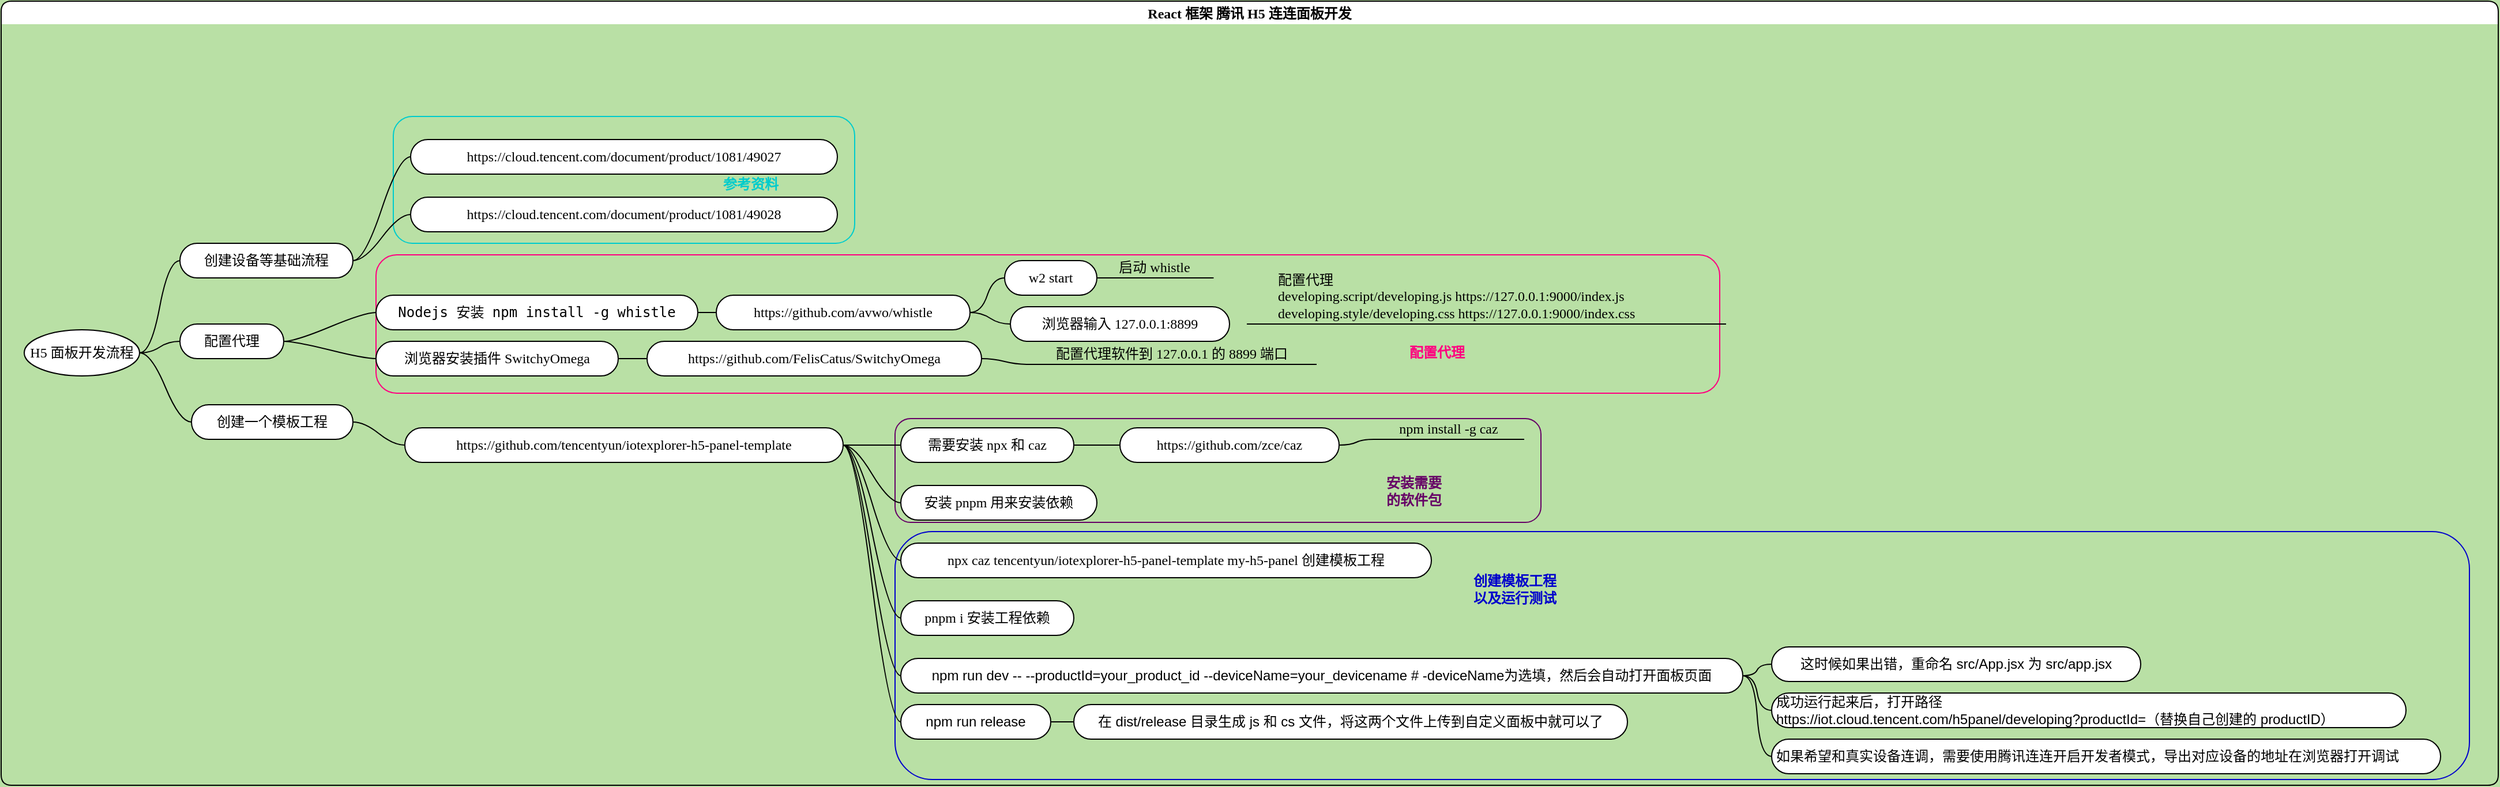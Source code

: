 <mxfile version="16.1.2" type="device"><diagram id="ZWd7gPRDDeQFJ4_IlPP5" name="Page-1"><mxGraphModel dx="825" dy="549" grid="1" gridSize="10" guides="1" tooltips="1" connect="1" arrows="1" fold="1" page="1" pageScale="1" pageWidth="850" pageHeight="1100" background="#B9E0A5" math="0" shadow="0"><root><mxCell id="0"/><mxCell id="1" parent="0"/><mxCell id="FSirAGpMxZj-Mtupq8fQ-1" value="React 框架 腾讯 H5 连连面板开发" style="swimlane;startSize=20;horizontal=1;containerType=tree;rounded=1;swimlaneLine=0;fontFamily=Source Han Sans CN;" vertex="1" parent="1"><mxGeometry x="135" y="100" width="2165" height="680" as="geometry"/></mxCell><mxCell id="FSirAGpMxZj-Mtupq8fQ-104" value="" style="rounded=1;whiteSpace=wrap;html=1;fontFamily=Source Han Sans CN;fontSize=12;fontColor=#FF0080;strokeColor=#00CCCC;fillColor=none;" vertex="1" parent="FSirAGpMxZj-Mtupq8fQ-1"><mxGeometry x="340" y="100" width="400" height="110" as="geometry"/></mxCell><mxCell id="FSirAGpMxZj-Mtupq8fQ-50" value="" style="rounded=1;whiteSpace=wrap;html=1;fontColor=none;noLabel=1;fillColor=none;strokeColor=#FF0080;fontFamily=Source Han Sans CN;" vertex="1" parent="FSirAGpMxZj-Mtupq8fQ-1"><mxGeometry x="325" y="220" width="1165" height="120" as="geometry"/></mxCell><mxCell id="FSirAGpMxZj-Mtupq8fQ-99" value="" style="rounded=1;whiteSpace=wrap;html=1;fontFamily=Source Han Sans CN;fontSize=12;fontColor=none;strokeColor=#660066;fillColor=none;" vertex="1" parent="FSirAGpMxZj-Mtupq8fQ-1"><mxGeometry x="775" y="362" width="560" height="90" as="geometry"/></mxCell><mxCell id="FSirAGpMxZj-Mtupq8fQ-100" value="" style="rounded=1;whiteSpace=wrap;html=1;fontFamily=Source Han Sans CN;fontSize=12;fontColor=none;strokeColor=#0000CC;fillColor=none;" vertex="1" parent="FSirAGpMxZj-Mtupq8fQ-1"><mxGeometry x="775" y="460" width="1365" height="215" as="geometry"/></mxCell><mxCell id="FSirAGpMxZj-Mtupq8fQ-2" value="" style="edgeStyle=entityRelationEdgeStyle;startArrow=none;endArrow=none;segment=10;curved=1;rounded=0;fontFamily=Source Han Sans CN;" edge="1" parent="FSirAGpMxZj-Mtupq8fQ-1" source="FSirAGpMxZj-Mtupq8fQ-6" target="FSirAGpMxZj-Mtupq8fQ-7"><mxGeometry relative="1" as="geometry"/></mxCell><mxCell id="FSirAGpMxZj-Mtupq8fQ-6" value="H5 面板开发流程" style="ellipse;whiteSpace=wrap;html=1;align=center;treeFolding=1;treeMoving=1;newEdgeStyle={&quot;edgeStyle&quot;:&quot;entityRelationEdgeStyle&quot;,&quot;startArrow&quot;:&quot;none&quot;,&quot;endArrow&quot;:&quot;none&quot;,&quot;segment&quot;:10,&quot;curved&quot;:1};fontFamily=Source Han Sans CN;" vertex="1" parent="FSirAGpMxZj-Mtupq8fQ-1"><mxGeometry x="20" y="285" width="100" height="40" as="geometry"/></mxCell><mxCell id="FSirAGpMxZj-Mtupq8fQ-7" value="创建设备等基础流程" style="whiteSpace=wrap;html=1;rounded=1;arcSize=50;align=center;verticalAlign=middle;strokeWidth=1;autosize=1;spacing=4;treeFolding=1;treeMoving=1;newEdgeStyle={&quot;edgeStyle&quot;:&quot;entityRelationEdgeStyle&quot;,&quot;startArrow&quot;:&quot;none&quot;,&quot;endArrow&quot;:&quot;none&quot;,&quot;segment&quot;:10,&quot;curved&quot;:1};fontFamily=Source Han Sans CN;" vertex="1" parent="FSirAGpMxZj-Mtupq8fQ-1"><mxGeometry x="155" y="210" width="150" height="30" as="geometry"/></mxCell><mxCell id="FSirAGpMxZj-Mtupq8fQ-13" value="" style="edgeStyle=entityRelationEdgeStyle;startArrow=none;endArrow=none;segment=10;curved=1;rounded=0;fontFamily=Source Han Sans CN;" edge="1" target="FSirAGpMxZj-Mtupq8fQ-14" source="FSirAGpMxZj-Mtupq8fQ-6" parent="FSirAGpMxZj-Mtupq8fQ-1"><mxGeometry relative="1" as="geometry"><mxPoint x="145" y="295" as="sourcePoint"/></mxGeometry></mxCell><mxCell id="FSirAGpMxZj-Mtupq8fQ-14" value="创建一个模板工程" style="whiteSpace=wrap;html=1;rounded=1;arcSize=50;align=center;verticalAlign=middle;strokeWidth=1;autosize=1;spacing=4;treeFolding=1;treeMoving=1;newEdgeStyle={&quot;edgeStyle&quot;:&quot;entityRelationEdgeStyle&quot;,&quot;startArrow&quot;:&quot;none&quot;,&quot;endArrow&quot;:&quot;none&quot;,&quot;segment&quot;:10,&quot;curved&quot;:1};fontFamily=Source Han Sans CN;" vertex="1" parent="FSirAGpMxZj-Mtupq8fQ-1"><mxGeometry x="165" y="350" width="140" height="30" as="geometry"/></mxCell><mxCell id="FSirAGpMxZj-Mtupq8fQ-15" value="" style="edgeStyle=entityRelationEdgeStyle;startArrow=none;endArrow=none;segment=10;curved=1;rounded=0;fontFamily=Source Han Sans CN;" edge="1" target="FSirAGpMxZj-Mtupq8fQ-16" source="FSirAGpMxZj-Mtupq8fQ-7" parent="FSirAGpMxZj-Mtupq8fQ-1"><mxGeometry relative="1" as="geometry"><mxPoint x="145" y="295" as="sourcePoint"/></mxGeometry></mxCell><mxCell id="FSirAGpMxZj-Mtupq8fQ-16" value="https://cloud.tencent.com/document/product/1081/49027" style="whiteSpace=wrap;html=1;rounded=1;arcSize=50;align=center;verticalAlign=middle;strokeWidth=1;autosize=1;spacing=4;treeFolding=1;treeMoving=1;newEdgeStyle={&quot;edgeStyle&quot;:&quot;entityRelationEdgeStyle&quot;,&quot;startArrow&quot;:&quot;none&quot;,&quot;endArrow&quot;:&quot;none&quot;,&quot;segment&quot;:10,&quot;curved&quot;:1};fontFamily=Source Han Sans CN;" vertex="1" parent="FSirAGpMxZj-Mtupq8fQ-1"><mxGeometry x="355" y="120" width="370" height="30" as="geometry"/></mxCell><mxCell id="FSirAGpMxZj-Mtupq8fQ-17" value="" style="edgeStyle=entityRelationEdgeStyle;startArrow=none;endArrow=none;segment=10;curved=1;rounded=0;fontFamily=Source Han Sans CN;" edge="1" target="FSirAGpMxZj-Mtupq8fQ-18" source="FSirAGpMxZj-Mtupq8fQ-7" parent="FSirAGpMxZj-Mtupq8fQ-1"><mxGeometry relative="1" as="geometry"><mxPoint x="145" y="345" as="sourcePoint"/></mxGeometry></mxCell><mxCell id="FSirAGpMxZj-Mtupq8fQ-18" value="https://cloud.tencent.com/document/product/1081/49028" style="whiteSpace=wrap;html=1;rounded=1;arcSize=50;align=center;verticalAlign=middle;strokeWidth=1;autosize=1;spacing=4;treeFolding=1;treeMoving=1;newEdgeStyle={&quot;edgeStyle&quot;:&quot;entityRelationEdgeStyle&quot;,&quot;startArrow&quot;:&quot;none&quot;,&quot;endArrow&quot;:&quot;none&quot;,&quot;segment&quot;:10,&quot;curved&quot;:1};fontFamily=Source Han Sans CN;" vertex="1" parent="FSirAGpMxZj-Mtupq8fQ-1"><mxGeometry x="355" y="170" width="370" height="30" as="geometry"/></mxCell><mxCell id="FSirAGpMxZj-Mtupq8fQ-19" value="" style="edgeStyle=entityRelationEdgeStyle;startArrow=none;endArrow=none;segment=10;curved=1;rounded=0;fontFamily=Source Han Sans CN;" edge="1" target="FSirAGpMxZj-Mtupq8fQ-20" source="FSirAGpMxZj-Mtupq8fQ-14" parent="FSirAGpMxZj-Mtupq8fQ-1"><mxGeometry relative="1" as="geometry"><mxPoint x="145" y="345" as="sourcePoint"/></mxGeometry></mxCell><mxCell id="FSirAGpMxZj-Mtupq8fQ-20" value="https://github.com/tencentyun/iotexplorer-h5-panel-template" style="whiteSpace=wrap;html=1;rounded=1;arcSize=50;align=center;verticalAlign=middle;strokeWidth=1;autosize=1;spacing=4;treeFolding=1;treeMoving=1;newEdgeStyle={&quot;edgeStyle&quot;:&quot;entityRelationEdgeStyle&quot;,&quot;startArrow&quot;:&quot;none&quot;,&quot;endArrow&quot;:&quot;none&quot;,&quot;segment&quot;:10,&quot;curved&quot;:1};fontFamily=Source Han Sans CN;" vertex="1" parent="FSirAGpMxZj-Mtupq8fQ-1"><mxGeometry x="350" y="370" width="380" height="30" as="geometry"/></mxCell><mxCell id="FSirAGpMxZj-Mtupq8fQ-21" value="" style="edgeStyle=entityRelationEdgeStyle;startArrow=none;endArrow=none;segment=10;curved=1;rounded=0;fontFamily=Source Han Sans CN;" edge="1" target="FSirAGpMxZj-Mtupq8fQ-22" source="FSirAGpMxZj-Mtupq8fQ-6" parent="FSirAGpMxZj-Mtupq8fQ-1"><mxGeometry relative="1" as="geometry"><mxPoint x="145" y="345" as="sourcePoint"/></mxGeometry></mxCell><mxCell id="FSirAGpMxZj-Mtupq8fQ-22" value="配置代理" style="whiteSpace=wrap;html=1;rounded=1;arcSize=50;align=center;verticalAlign=middle;strokeWidth=1;autosize=1;spacing=4;treeFolding=1;treeMoving=1;newEdgeStyle={&quot;edgeStyle&quot;:&quot;entityRelationEdgeStyle&quot;,&quot;startArrow&quot;:&quot;none&quot;,&quot;endArrow&quot;:&quot;none&quot;,&quot;segment&quot;:10,&quot;curved&quot;:1};fontFamily=Source Han Sans CN;" vertex="1" parent="FSirAGpMxZj-Mtupq8fQ-1"><mxGeometry x="155" y="280" width="90" height="30" as="geometry"/></mxCell><mxCell id="FSirAGpMxZj-Mtupq8fQ-23" value="" style="edgeStyle=entityRelationEdgeStyle;startArrow=none;endArrow=none;segment=10;curved=1;rounded=0;fontFamily=Source Han Sans CN;" edge="1" target="FSirAGpMxZj-Mtupq8fQ-24" source="FSirAGpMxZj-Mtupq8fQ-22" parent="FSirAGpMxZj-Mtupq8fQ-1"><mxGeometry relative="1" as="geometry"><mxPoint x="145" y="375" as="sourcePoint"/></mxGeometry></mxCell><mxCell id="FSirAGpMxZj-Mtupq8fQ-24" value="&lt;pre&gt;&lt;code&gt;Nodejs 安装 npm install -g whistle&lt;/code&gt;&lt;/pre&gt;" style="whiteSpace=wrap;html=1;rounded=1;arcSize=50;align=center;verticalAlign=middle;strokeWidth=1;autosize=1;spacing=4;treeFolding=1;treeMoving=1;newEdgeStyle={&quot;edgeStyle&quot;:&quot;entityRelationEdgeStyle&quot;,&quot;startArrow&quot;:&quot;none&quot;,&quot;endArrow&quot;:&quot;none&quot;,&quot;segment&quot;:10,&quot;curved&quot;:1};fontFamily=Source Han Sans CN;" vertex="1" parent="FSirAGpMxZj-Mtupq8fQ-1"><mxGeometry x="325" y="255" width="279" height="30" as="geometry"/></mxCell><mxCell id="FSirAGpMxZj-Mtupq8fQ-27" value="" style="edgeStyle=entityRelationEdgeStyle;startArrow=none;endArrow=none;segment=10;curved=1;rounded=0;fontFamily=Source Han Sans CN;" edge="1" target="FSirAGpMxZj-Mtupq8fQ-28" source="FSirAGpMxZj-Mtupq8fQ-22" parent="FSirAGpMxZj-Mtupq8fQ-1"><mxGeometry relative="1" as="geometry"><mxPoint x="145" y="375" as="sourcePoint"/></mxGeometry></mxCell><mxCell id="FSirAGpMxZj-Mtupq8fQ-28" value="浏览器安装插件 SwitchyOmega" style="whiteSpace=wrap;html=1;rounded=1;arcSize=50;align=center;verticalAlign=middle;strokeWidth=1;autosize=1;spacing=4;treeFolding=1;treeMoving=1;newEdgeStyle={&quot;edgeStyle&quot;:&quot;entityRelationEdgeStyle&quot;,&quot;startArrow&quot;:&quot;none&quot;,&quot;endArrow&quot;:&quot;none&quot;,&quot;segment&quot;:10,&quot;curved&quot;:1};fontFamily=Source Han Sans CN;" vertex="1" parent="FSirAGpMxZj-Mtupq8fQ-1"><mxGeometry x="325" y="295" width="210" height="30" as="geometry"/></mxCell><mxCell id="FSirAGpMxZj-Mtupq8fQ-29" value="" style="edgeStyle=entityRelationEdgeStyle;startArrow=none;endArrow=none;segment=10;curved=1;rounded=0;fontFamily=Source Han Sans CN;" edge="1" target="FSirAGpMxZj-Mtupq8fQ-30" source="FSirAGpMxZj-Mtupq8fQ-28" parent="FSirAGpMxZj-Mtupq8fQ-1"><mxGeometry relative="1" as="geometry"><mxPoint x="270.0" y="365" as="sourcePoint"/></mxGeometry></mxCell><mxCell id="FSirAGpMxZj-Mtupq8fQ-30" value="https://github.com/FelisCatus/SwitchyOmega" style="whiteSpace=wrap;html=1;rounded=1;arcSize=50;align=center;verticalAlign=middle;strokeWidth=1;autosize=1;spacing=4;treeFolding=1;treeMoving=1;newEdgeStyle={&quot;edgeStyle&quot;:&quot;entityRelationEdgeStyle&quot;,&quot;startArrow&quot;:&quot;none&quot;,&quot;endArrow&quot;:&quot;none&quot;,&quot;segment&quot;:10,&quot;curved&quot;:1};fontFamily=Source Han Sans CN;" vertex="1" parent="FSirAGpMxZj-Mtupq8fQ-1"><mxGeometry x="560" y="295" width="290" height="30" as="geometry"/></mxCell><mxCell id="FSirAGpMxZj-Mtupq8fQ-31" value="" style="edgeStyle=entityRelationEdgeStyle;startArrow=none;endArrow=none;segment=10;curved=1;rounded=0;fontFamily=Source Han Sans CN;" edge="1" target="FSirAGpMxZj-Mtupq8fQ-32" source="FSirAGpMxZj-Mtupq8fQ-24" parent="FSirAGpMxZj-Mtupq8fQ-1"><mxGeometry relative="1" as="geometry"><mxPoint x="270.0" y="365" as="sourcePoint"/></mxGeometry></mxCell><mxCell id="FSirAGpMxZj-Mtupq8fQ-32" value="https://github.com/avwo/whistle" style="whiteSpace=wrap;html=1;rounded=1;arcSize=50;align=center;verticalAlign=middle;strokeWidth=1;autosize=1;spacing=4;treeFolding=1;treeMoving=1;newEdgeStyle={&quot;edgeStyle&quot;:&quot;entityRelationEdgeStyle&quot;,&quot;startArrow&quot;:&quot;none&quot;,&quot;endArrow&quot;:&quot;none&quot;,&quot;segment&quot;:10,&quot;curved&quot;:1};fontFamily=Source Han Sans CN;" vertex="1" parent="FSirAGpMxZj-Mtupq8fQ-1"><mxGeometry x="620" y="255" width="220" height="30" as="geometry"/></mxCell><mxCell id="FSirAGpMxZj-Mtupq8fQ-36" value="" style="edgeStyle=entityRelationEdgeStyle;startArrow=none;endArrow=none;segment=10;curved=1;rounded=0;fontFamily=Source Han Sans CN;" edge="1" target="FSirAGpMxZj-Mtupq8fQ-37" source="FSirAGpMxZj-Mtupq8fQ-32" parent="FSirAGpMxZj-Mtupq8fQ-1"><mxGeometry relative="1" as="geometry"><mxPoint x="674" y="370" as="sourcePoint"/></mxGeometry></mxCell><mxCell id="FSirAGpMxZj-Mtupq8fQ-37" value="w2 start" style="whiteSpace=wrap;html=1;rounded=1;arcSize=50;align=center;verticalAlign=middle;strokeWidth=1;autosize=1;spacing=4;treeFolding=1;treeMoving=1;newEdgeStyle={&quot;edgeStyle&quot;:&quot;entityRelationEdgeStyle&quot;,&quot;startArrow&quot;:&quot;none&quot;,&quot;endArrow&quot;:&quot;none&quot;,&quot;segment&quot;:10,&quot;curved&quot;:1};fontFamily=Source Han Sans CN;" vertex="1" parent="FSirAGpMxZj-Mtupq8fQ-1"><mxGeometry x="870" y="225" width="80" height="30" as="geometry"/></mxCell><mxCell id="FSirAGpMxZj-Mtupq8fQ-40" value="启动 whistle" style="whiteSpace=wrap;html=1;shape=partialRectangle;top=0;left=0;bottom=1;right=0;points=[[0,1],[1,1]];fillColor=none;align=center;verticalAlign=bottom;routingCenterY=0.5;snapToPoint=1;recursiveResize=0;autosize=1;treeFolding=1;treeMoving=1;newEdgeStyle={&quot;edgeStyle&quot;:&quot;entityRelationEdgeStyle&quot;,&quot;startArrow&quot;:&quot;none&quot;,&quot;endArrow&quot;:&quot;none&quot;,&quot;segment&quot;:10,&quot;curved&quot;:1};fontFamily=Source Han Sans CN;" vertex="1" parent="FSirAGpMxZj-Mtupq8fQ-1"><mxGeometry x="950" y="220" width="100" height="20" as="geometry"/></mxCell><mxCell id="FSirAGpMxZj-Mtupq8fQ-41" value="" style="edgeStyle=entityRelationEdgeStyle;startArrow=none;endArrow=none;segment=10;curved=1;rounded=0;fontFamily=Source Han Sans CN;" edge="1" target="FSirAGpMxZj-Mtupq8fQ-40" parent="FSirAGpMxZj-Mtupq8fQ-1"><mxGeometry relative="1" as="geometry"><mxPoint x="950" y="240" as="sourcePoint"/></mxGeometry></mxCell><mxCell id="FSirAGpMxZj-Mtupq8fQ-42" value="" style="edgeStyle=entityRelationEdgeStyle;startArrow=none;endArrow=none;segment=10;curved=1;rounded=0;fontFamily=Source Han Sans CN;" edge="1" target="FSirAGpMxZj-Mtupq8fQ-43" source="FSirAGpMxZj-Mtupq8fQ-32" parent="FSirAGpMxZj-Mtupq8fQ-1"><mxGeometry relative="1" as="geometry"><mxPoint x="910" y="370" as="sourcePoint"/></mxGeometry></mxCell><mxCell id="FSirAGpMxZj-Mtupq8fQ-43" value="浏览器输入 127.0.0.1:8899" style="whiteSpace=wrap;html=1;rounded=1;arcSize=50;align=center;verticalAlign=middle;strokeWidth=1;autosize=1;spacing=4;treeFolding=1;treeMoving=1;newEdgeStyle={&quot;edgeStyle&quot;:&quot;entityRelationEdgeStyle&quot;,&quot;startArrow&quot;:&quot;none&quot;,&quot;endArrow&quot;:&quot;none&quot;,&quot;segment&quot;:10,&quot;curved&quot;:1};fontFamily=Source Han Sans CN;" vertex="1" parent="FSirAGpMxZj-Mtupq8fQ-1"><mxGeometry x="875" y="265" width="190" height="30" as="geometry"/></mxCell><mxCell id="FSirAGpMxZj-Mtupq8fQ-48" value="配置代理软件到 127.0.0.1 的 8899 端口" style="whiteSpace=wrap;html=1;shape=partialRectangle;top=0;left=0;bottom=1;right=0;points=[[0,1],[1,1]];fillColor=none;align=center;verticalAlign=bottom;routingCenterY=0.5;snapToPoint=1;recursiveResize=0;autosize=1;treeFolding=1;treeMoving=1;newEdgeStyle={&quot;edgeStyle&quot;:&quot;entityRelationEdgeStyle&quot;,&quot;startArrow&quot;:&quot;none&quot;,&quot;endArrow&quot;:&quot;none&quot;,&quot;segment&quot;:10,&quot;curved&quot;:1};fontFamily=Source Han Sans CN;" vertex="1" parent="FSirAGpMxZj-Mtupq8fQ-1"><mxGeometry x="890" y="295" width="250" height="20" as="geometry"/></mxCell><mxCell id="FSirAGpMxZj-Mtupq8fQ-49" value="" style="edgeStyle=entityRelationEdgeStyle;startArrow=none;endArrow=none;segment=10;curved=1;rounded=0;exitX=1;exitY=0.5;exitDx=0;exitDy=0;fontFamily=Source Han Sans CN;" edge="1" target="FSirAGpMxZj-Mtupq8fQ-48" parent="FSirAGpMxZj-Mtupq8fQ-1" source="FSirAGpMxZj-Mtupq8fQ-30"><mxGeometry relative="1" as="geometry"><mxPoint x="850" y="345" as="sourcePoint"/></mxGeometry></mxCell><mxCell id="FSirAGpMxZj-Mtupq8fQ-51" value="" style="edgeStyle=entityRelationEdgeStyle;startArrow=none;endArrow=none;segment=10;curved=1;rounded=0;fontFamily=Source Han Sans CN;" edge="1" target="FSirAGpMxZj-Mtupq8fQ-52" source="FSirAGpMxZj-Mtupq8fQ-20" parent="FSirAGpMxZj-Mtupq8fQ-1"><mxGeometry relative="1" as="geometry"><mxPoint x="455" y="465" as="sourcePoint"/></mxGeometry></mxCell><mxCell id="FSirAGpMxZj-Mtupq8fQ-52" value="需要安装 npx 和 caz" style="whiteSpace=wrap;html=1;rounded=1;arcSize=50;align=center;verticalAlign=middle;strokeWidth=1;autosize=1;spacing=4;treeFolding=1;treeMoving=1;newEdgeStyle={&quot;edgeStyle&quot;:&quot;entityRelationEdgeStyle&quot;,&quot;startArrow&quot;:&quot;none&quot;,&quot;endArrow&quot;:&quot;none&quot;,&quot;segment&quot;:10,&quot;curved&quot;:1};fontFamily=Source Han Sans CN;" vertex="1" parent="FSirAGpMxZj-Mtupq8fQ-1"><mxGeometry x="780" y="370" width="150" height="30" as="geometry"/></mxCell><mxCell id="FSirAGpMxZj-Mtupq8fQ-53" value="" style="edgeStyle=entityRelationEdgeStyle;startArrow=none;endArrow=none;segment=10;curved=1;rounded=0;fontFamily=Source Han Sans CN;" edge="1" target="FSirAGpMxZj-Mtupq8fQ-54" source="FSirAGpMxZj-Mtupq8fQ-52" parent="FSirAGpMxZj-Mtupq8fQ-1"><mxGeometry relative="1" as="geometry"><mxPoint x="880" y="485" as="sourcePoint"/></mxGeometry></mxCell><mxCell id="FSirAGpMxZj-Mtupq8fQ-54" value="https://github.com/zce/caz" style="whiteSpace=wrap;html=1;rounded=1;arcSize=50;align=center;verticalAlign=middle;strokeWidth=1;autosize=1;spacing=4;treeFolding=1;treeMoving=1;newEdgeStyle={&quot;edgeStyle&quot;:&quot;entityRelationEdgeStyle&quot;,&quot;startArrow&quot;:&quot;none&quot;,&quot;endArrow&quot;:&quot;none&quot;,&quot;segment&quot;:10,&quot;curved&quot;:1};fontFamily=Source Han Sans CN;" vertex="1" parent="FSirAGpMxZj-Mtupq8fQ-1"><mxGeometry x="970" y="370" width="190" height="30" as="geometry"/></mxCell><mxCell id="FSirAGpMxZj-Mtupq8fQ-65" value="npm install -g caz" style="whiteSpace=wrap;html=1;shape=partialRectangle;top=0;left=0;bottom=1;right=0;points=[[0,1],[1,1]];fillColor=none;align=center;verticalAlign=bottom;routingCenterY=0.5;snapToPoint=1;recursiveResize=0;autosize=1;treeFolding=1;treeMoving=1;newEdgeStyle={&quot;edgeStyle&quot;:&quot;entityRelationEdgeStyle&quot;,&quot;startArrow&quot;:&quot;none&quot;,&quot;endArrow&quot;:&quot;none&quot;,&quot;segment&quot;:10,&quot;curved&quot;:1};rounded=1;fontFamily=Source Han Sans CN;fontSize=12;fontColor=none;strokeColor=#000000;" vertex="1" parent="FSirAGpMxZj-Mtupq8fQ-1"><mxGeometry x="1190" y="360" width="130" height="20" as="geometry"/></mxCell><mxCell id="FSirAGpMxZj-Mtupq8fQ-66" value="" style="edgeStyle=entityRelationEdgeStyle;startArrow=none;endArrow=none;segment=10;curved=1;rounded=0;fontFamily=Source Han Sans CN;fontSize=12;fontColor=none;exitX=1;exitY=0.5;exitDx=0;exitDy=0;" edge="1" target="FSirAGpMxZj-Mtupq8fQ-65" parent="FSirAGpMxZj-Mtupq8fQ-1" source="FSirAGpMxZj-Mtupq8fQ-54"><mxGeometry relative="1" as="geometry"><mxPoint x="1160" y="395" as="sourcePoint"/></mxGeometry></mxCell><mxCell id="FSirAGpMxZj-Mtupq8fQ-67" value="" style="edgeStyle=entityRelationEdgeStyle;startArrow=none;endArrow=none;segment=10;curved=1;rounded=0;fontFamily=Source Han Sans CN;" edge="1" target="FSirAGpMxZj-Mtupq8fQ-68" source="FSirAGpMxZj-Mtupq8fQ-20" parent="FSirAGpMxZj-Mtupq8fQ-1"><mxGeometry relative="1" as="geometry"><mxPoint x="445" y="455" as="sourcePoint"/></mxGeometry></mxCell><mxCell id="FSirAGpMxZj-Mtupq8fQ-68" value="&lt;pre&gt;&lt;font face=&quot;Helvetica&quot;&gt;npm run dev -- --productId=your_product_id --deviceName=your_devicename &lt;span class=&quot;pl-c&quot;&gt;&lt;span class=&quot;pl-c&quot;&gt;#&lt;/span&gt; -deviceName为选填，然后会自动打开面板页面&lt;/span&gt;&lt;/font&gt;&lt;/pre&gt;" style="whiteSpace=wrap;html=1;rounded=1;arcSize=50;align=center;verticalAlign=middle;strokeWidth=1;autosize=1;spacing=4;treeFolding=1;treeMoving=1;newEdgeStyle={&quot;edgeStyle&quot;:&quot;entityRelationEdgeStyle&quot;,&quot;startArrow&quot;:&quot;none&quot;,&quot;endArrow&quot;:&quot;none&quot;,&quot;segment&quot;:10,&quot;curved&quot;:1};fontFamily=Source Han Sans CN;" vertex="1" parent="FSirAGpMxZj-Mtupq8fQ-1"><mxGeometry x="780" y="570" width="730" height="30" as="geometry"/></mxCell><mxCell id="FSirAGpMxZj-Mtupq8fQ-73" value="" style="edgeStyle=entityRelationEdgeStyle;startArrow=none;endArrow=none;segment=10;curved=1;rounded=0;fontFamily=Source Han Sans CN;" edge="1" target="FSirAGpMxZj-Mtupq8fQ-74" source="FSirAGpMxZj-Mtupq8fQ-20" parent="FSirAGpMxZj-Mtupq8fQ-1"><mxGeometry relative="1" as="geometry"><mxPoint x="870" y="475" as="sourcePoint"/></mxGeometry></mxCell><mxCell id="FSirAGpMxZj-Mtupq8fQ-74" value="安装 pnpm 用来安装依赖" style="whiteSpace=wrap;html=1;rounded=1;arcSize=50;align=center;verticalAlign=middle;strokeWidth=1;autosize=1;spacing=4;treeFolding=1;treeMoving=1;newEdgeStyle={&quot;edgeStyle&quot;:&quot;entityRelationEdgeStyle&quot;,&quot;startArrow&quot;:&quot;none&quot;,&quot;endArrow&quot;:&quot;none&quot;,&quot;segment&quot;:10,&quot;curved&quot;:1};fontFamily=Source Han Sans CN;" vertex="1" parent="FSirAGpMxZj-Mtupq8fQ-1"><mxGeometry x="780" y="420" width="170" height="30" as="geometry"/></mxCell><mxCell id="FSirAGpMxZj-Mtupq8fQ-77" value="" style="edgeStyle=entityRelationEdgeStyle;startArrow=none;endArrow=none;segment=10;curved=1;rounded=0;fontFamily=Source Han Sans CN;" edge="1" target="FSirAGpMxZj-Mtupq8fQ-78" source="FSirAGpMxZj-Mtupq8fQ-20" parent="FSirAGpMxZj-Mtupq8fQ-1"><mxGeometry relative="1" as="geometry"><mxPoint x="445" y="455" as="sourcePoint"/></mxGeometry></mxCell><mxCell id="FSirAGpMxZj-Mtupq8fQ-78" value="npx caz tencentyun/iotexplorer-h5-panel-template my-h5-panel 创建模板工程" style="whiteSpace=wrap;html=1;rounded=1;arcSize=50;align=center;verticalAlign=middle;strokeWidth=1;autosize=1;spacing=4;treeFolding=1;treeMoving=1;newEdgeStyle={&quot;edgeStyle&quot;:&quot;entityRelationEdgeStyle&quot;,&quot;startArrow&quot;:&quot;none&quot;,&quot;endArrow&quot;:&quot;none&quot;,&quot;segment&quot;:10,&quot;curved&quot;:1};fontFamily=Source Han Sans CN;" vertex="1" parent="FSirAGpMxZj-Mtupq8fQ-1"><mxGeometry x="780" y="470" width="460" height="30" as="geometry"/></mxCell><mxCell id="FSirAGpMxZj-Mtupq8fQ-83" value="" style="edgeStyle=entityRelationEdgeStyle;startArrow=none;endArrow=none;segment=10;curved=1;rounded=0;fontFamily=Source Han Sans CN;" edge="1" target="FSirAGpMxZj-Mtupq8fQ-84" source="FSirAGpMxZj-Mtupq8fQ-20" parent="FSirAGpMxZj-Mtupq8fQ-1"><mxGeometry relative="1" as="geometry"><mxPoint x="870" y="475" as="sourcePoint"/></mxGeometry></mxCell><mxCell id="FSirAGpMxZj-Mtupq8fQ-84" value="pnpm i 安装工程依赖" style="whiteSpace=wrap;html=1;rounded=1;arcSize=50;align=center;verticalAlign=middle;strokeWidth=1;autosize=1;spacing=4;treeFolding=1;treeMoving=1;newEdgeStyle={&quot;edgeStyle&quot;:&quot;entityRelationEdgeStyle&quot;,&quot;startArrow&quot;:&quot;none&quot;,&quot;endArrow&quot;:&quot;none&quot;,&quot;segment&quot;:10,&quot;curved&quot;:1};fontFamily=Source Han Sans CN;" vertex="1" parent="FSirAGpMxZj-Mtupq8fQ-1"><mxGeometry x="780" y="520" width="150" height="30" as="geometry"/></mxCell><mxCell id="FSirAGpMxZj-Mtupq8fQ-87" value="" style="edgeStyle=entityRelationEdgeStyle;startArrow=none;endArrow=none;segment=10;curved=1;rounded=0;fontFamily=Source Han Sans CN;" edge="1" target="FSirAGpMxZj-Mtupq8fQ-88" source="FSirAGpMxZj-Mtupq8fQ-68" parent="FSirAGpMxZj-Mtupq8fQ-1"><mxGeometry relative="1" as="geometry"><mxPoint x="870" y="475" as="sourcePoint"/></mxGeometry></mxCell><mxCell id="FSirAGpMxZj-Mtupq8fQ-88" value="&lt;pre&gt;&lt;font face=&quot;Helvetica&quot;&gt;这时候如果出错，重命名 src/App.jsx 为 src/app.jsx&lt;/font&gt;&lt;/pre&gt;" style="whiteSpace=wrap;html=1;rounded=1;arcSize=50;align=center;verticalAlign=middle;strokeWidth=1;autosize=1;spacing=4;treeFolding=1;treeMoving=1;newEdgeStyle={&quot;edgeStyle&quot;:&quot;entityRelationEdgeStyle&quot;,&quot;startArrow&quot;:&quot;none&quot;,&quot;endArrow&quot;:&quot;none&quot;,&quot;segment&quot;:10,&quot;curved&quot;:1};fontFamily=Source Han Sans CN;" vertex="1" parent="FSirAGpMxZj-Mtupq8fQ-1"><mxGeometry x="1535" y="560" width="320" height="30" as="geometry"/></mxCell><mxCell id="FSirAGpMxZj-Mtupq8fQ-89" value="" style="edgeStyle=entityRelationEdgeStyle;startArrow=none;endArrow=none;segment=10;curved=1;rounded=0;fontFamily=Source Han Sans CN;" edge="1" target="FSirAGpMxZj-Mtupq8fQ-90" source="FSirAGpMxZj-Mtupq8fQ-20" parent="FSirAGpMxZj-Mtupq8fQ-1"><mxGeometry relative="1" as="geometry"><mxPoint x="870" y="475" as="sourcePoint"/></mxGeometry></mxCell><mxCell id="FSirAGpMxZj-Mtupq8fQ-90" value="&lt;pre&gt;&lt;font face=&quot;Helvetica&quot;&gt;npm run release&lt;/font&gt;&lt;/pre&gt;" style="whiteSpace=wrap;html=1;rounded=1;arcSize=50;align=center;verticalAlign=middle;strokeWidth=1;autosize=1;spacing=4;treeFolding=1;treeMoving=1;newEdgeStyle={&quot;edgeStyle&quot;:&quot;entityRelationEdgeStyle&quot;,&quot;startArrow&quot;:&quot;none&quot;,&quot;endArrow&quot;:&quot;none&quot;,&quot;segment&quot;:10,&quot;curved&quot;:1};fontFamily=Source Han Sans CN;" vertex="1" parent="FSirAGpMxZj-Mtupq8fQ-1"><mxGeometry x="780" y="610" width="130" height="30" as="geometry"/></mxCell><mxCell id="FSirAGpMxZj-Mtupq8fQ-91" value="" style="edgeStyle=entityRelationEdgeStyle;startArrow=none;endArrow=none;segment=10;curved=1;rounded=0;fontFamily=Source Han Sans CN;" edge="1" target="FSirAGpMxZj-Mtupq8fQ-92" source="FSirAGpMxZj-Mtupq8fQ-90" parent="FSirAGpMxZj-Mtupq8fQ-1"><mxGeometry relative="1" as="geometry"><mxPoint x="865" y="485" as="sourcePoint"/></mxGeometry></mxCell><mxCell id="FSirAGpMxZj-Mtupq8fQ-92" value="&lt;pre&gt;&lt;font face=&quot;Helvetica&quot;&gt;在 dist/release 目录生成 js 和 cs 文件，将这两个文件上传到自定义面板中就可以了&lt;/font&gt;&lt;/pre&gt;" style="whiteSpace=wrap;html=1;rounded=1;arcSize=50;align=center;verticalAlign=middle;strokeWidth=1;autosize=1;spacing=4;treeFolding=1;treeMoving=1;newEdgeStyle={&quot;edgeStyle&quot;:&quot;entityRelationEdgeStyle&quot;,&quot;startArrow&quot;:&quot;none&quot;,&quot;endArrow&quot;:&quot;none&quot;,&quot;segment&quot;:10,&quot;curved&quot;:1};fontFamily=Source Han Sans CN;" vertex="1" parent="FSirAGpMxZj-Mtupq8fQ-1"><mxGeometry x="930" y="610" width="480" height="30" as="geometry"/></mxCell><mxCell id="FSirAGpMxZj-Mtupq8fQ-95" value="" style="edgeStyle=entityRelationEdgeStyle;startArrow=none;endArrow=none;segment=10;curved=1;rounded=0;fontFamily=Source Han Sans CN;" edge="1" target="FSirAGpMxZj-Mtupq8fQ-96" source="FSirAGpMxZj-Mtupq8fQ-68" parent="FSirAGpMxZj-Mtupq8fQ-1"><mxGeometry relative="1" as="geometry"><mxPoint x="865" y="485.0" as="sourcePoint"/></mxGeometry></mxCell><mxCell id="FSirAGpMxZj-Mtupq8fQ-96" value="&lt;pre&gt;&lt;font face=&quot;Helvetica&quot;&gt;成功运行起来后，打开路径 &lt;br&gt;https://iot.cloud.tencent.com/h5panel/developing?productId=（替换自己创建的 productID）&lt;/font&gt;&lt;br&gt;&lt;/pre&gt;" style="whiteSpace=wrap;html=1;rounded=1;arcSize=50;align=left;verticalAlign=middle;strokeWidth=1;autosize=1;spacing=4;treeFolding=1;treeMoving=1;newEdgeStyle={&quot;edgeStyle&quot;:&quot;entityRelationEdgeStyle&quot;,&quot;startArrow&quot;:&quot;none&quot;,&quot;endArrow&quot;:&quot;none&quot;,&quot;segment&quot;:10,&quot;curved&quot;:1};textDirection=ltr;fontFamily=Source Han Sans CN;" vertex="1" parent="FSirAGpMxZj-Mtupq8fQ-1"><mxGeometry x="1535" y="600" width="550" height="30" as="geometry"/></mxCell><mxCell id="FSirAGpMxZj-Mtupq8fQ-97" value="" style="edgeStyle=entityRelationEdgeStyle;startArrow=none;endArrow=none;segment=10;curved=1;rounded=0;fontFamily=Source Han Sans CN;" edge="1" target="FSirAGpMxZj-Mtupq8fQ-98" source="FSirAGpMxZj-Mtupq8fQ-68" parent="FSirAGpMxZj-Mtupq8fQ-1"><mxGeometry relative="1" as="geometry"><mxPoint x="1645.0" y="685" as="sourcePoint"/></mxGeometry></mxCell><mxCell id="FSirAGpMxZj-Mtupq8fQ-98" value="&lt;pre&gt;&lt;font face=&quot;Helvetica&quot;&gt;如果希望和真实设备连调，需要使用腾讯连连开启开发者模式，导出对应设备的地址在浏览器打开调试&lt;/font&gt;&lt;/pre&gt;" style="whiteSpace=wrap;html=1;rounded=1;arcSize=50;align=left;verticalAlign=middle;strokeWidth=1;autosize=1;spacing=4;treeFolding=1;treeMoving=1;newEdgeStyle={&quot;edgeStyle&quot;:&quot;entityRelationEdgeStyle&quot;,&quot;startArrow&quot;:&quot;none&quot;,&quot;endArrow&quot;:&quot;none&quot;,&quot;segment&quot;:10,&quot;curved&quot;:1};textDirection=ltr;fontFamily=Source Han Sans CN;" vertex="1" parent="FSirAGpMxZj-Mtupq8fQ-1"><mxGeometry x="1535" y="640" width="580" height="30" as="geometry"/></mxCell><mxCell id="FSirAGpMxZj-Mtupq8fQ-101" value="&lt;font face=&quot;Source Han Sans CN&quot;&gt;安装需要的软件包&lt;/font&gt;" style="text;html=1;strokeColor=none;fillColor=none;align=center;verticalAlign=middle;whiteSpace=wrap;rounded=0;fontFamily=Source Han Sans CN;fontSize=12;fontColor=#660066;fontStyle=1" vertex="1" parent="FSirAGpMxZj-Mtupq8fQ-1"><mxGeometry x="1195" y="410" width="60" height="30" as="geometry"/></mxCell><mxCell id="FSirAGpMxZj-Mtupq8fQ-102" value="创建模板工程以及运行测试" style="text;html=1;strokeColor=none;fillColor=none;align=center;verticalAlign=middle;whiteSpace=wrap;rounded=0;fontFamily=Source Han Sans CN;fontSize=12;fontColor=#0000CC;fontStyle=1" vertex="1" parent="FSirAGpMxZj-Mtupq8fQ-1"><mxGeometry x="1275" y="490" width="75" height="40" as="geometry"/></mxCell><mxCell id="FSirAGpMxZj-Mtupq8fQ-103" value="配置代理" style="text;html=1;strokeColor=none;fillColor=none;align=center;verticalAlign=middle;whiteSpace=wrap;rounded=0;fontFamily=Source Han Sans CN;fontSize=12;fontColor=#FF0080;fontStyle=1" vertex="1" parent="FSirAGpMxZj-Mtupq8fQ-1"><mxGeometry x="1215" y="290" width="60" height="30" as="geometry"/></mxCell><mxCell id="FSirAGpMxZj-Mtupq8fQ-105" value="&lt;font color=&quot;#00cccc&quot;&gt;参考资料&lt;/font&gt;" style="text;html=1;strokeColor=none;fillColor=none;align=center;verticalAlign=middle;whiteSpace=wrap;rounded=0;fontFamily=Source Han Sans CN;fontSize=12;fontColor=#B9E0A5;fontStyle=1" vertex="1" parent="FSirAGpMxZj-Mtupq8fQ-1"><mxGeometry x="620" y="144" width="60" height="30" as="geometry"/></mxCell><mxCell id="FSirAGpMxZj-Mtupq8fQ-44" value="配置代理&lt;br&gt;&lt;div&gt;developing.script/developing.js https://127.0.0.1:9000/index.js&lt;/div&gt;&lt;div&gt;developing.style/developing.css https://127.0.0.1:9000/index.css&lt;/div&gt;" style="whiteSpace=wrap;html=1;shape=partialRectangle;top=0;left=0;bottom=1;right=0;points=[[0,1],[1,1]];fillColor=none;align=left;verticalAlign=bottom;routingCenterY=0.5;snapToPoint=1;recursiveResize=0;autosize=1;treeFolding=1;treeMoving=1;newEdgeStyle={&quot;edgeStyle&quot;:&quot;entityRelationEdgeStyle&quot;,&quot;startArrow&quot;:&quot;none&quot;,&quot;endArrow&quot;:&quot;none&quot;,&quot;segment&quot;:10,&quot;curved&quot;:1};fontFamily=Source Han Sans CN;" vertex="1" parent="1"><mxGeometry x="1240" y="330" width="390" height="50" as="geometry"/></mxCell><mxCell id="FSirAGpMxZj-Mtupq8fQ-45" value="" style="edgeStyle=entityRelationEdgeStyle;startArrow=none;endArrow=none;segment=10;curved=1;rounded=0;fontFamily=Source Han Sans CN;" edge="1" target="FSirAGpMxZj-Mtupq8fQ-44" parent="1"><mxGeometry relative="1" as="geometry"><mxPoint x="1215" y="380" as="sourcePoint"/></mxGeometry></mxCell></root></mxGraphModel></diagram></mxfile>